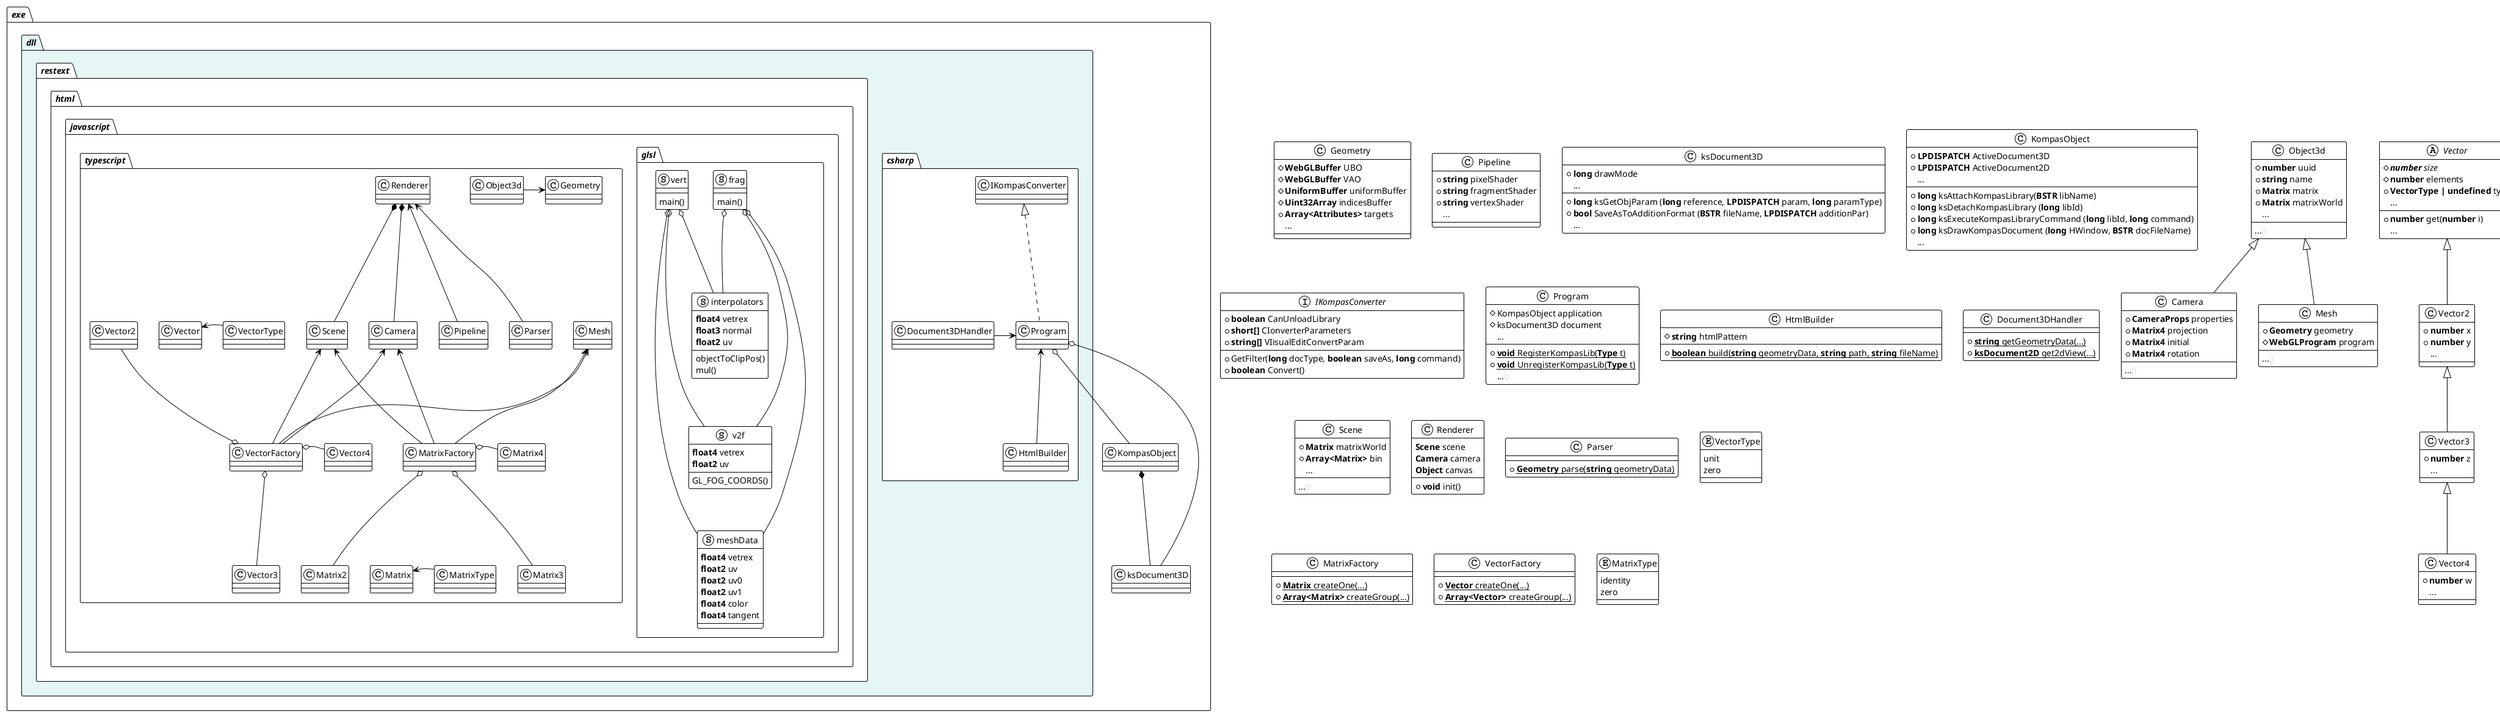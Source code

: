 @startuml idea.class.full

!theme plain
allowmixing

package "<i> exe </i>" {
    KompasObject *-- ksDocument3D

    package "<i> dll </i>" #e5f6f4 {

        package "<i> csharp </i>" {
            Program <-left- Document3DHandler
            Program <-down- HtmlBuilder
            
            Program o-- KompasObject
            Program o-- ksDocument3D 
            IKompasConverter <|.down. Program
        }

        package "<i> restext </i>" {
            
            package "<i> html </i>" {

                package "<i> javascript </i>" {

                    package "<i> glsl </i>" {

                        struct meshData {
                            **float4** vetrex 
                            **float2** uv 
                            **float2** uv0
                            **float2** uv1
                            **float4** color 
                            **float4** tangent 
                        }
                        struct v2f {
                            **float4** vetrex 
                            **float2** uv
                            GL_FOG_COORDS()
                        }
                        struct interpolators {
                            **float4** vetrex 
                            **float3** normal 
                            **float2** uv
                            objectToClipPos()
                            mul()
                        }
                        struct frag {
                            main()
                        }
                        struct vert {
                            main()
                        }

                        frag o-- meshData
                        frag o-- v2f
                        frag o-- interpolators
                        vert o-- meshData
                        vert o-- v2f
                        vert o-- interpolators


                        meshData -[hidden]up-> v2f
                        v2f -[hidden]up-> interpolators
                        interpolators -[hidden]down-> frag
                        frag -[hidden]left-> vert
                    }

                    package "<i> typescript </i>" {
                        class Object3d

                        VectorType -[hidden]left> Vector
                        Vector -[hidden]left> Vector2
                        Vector2 -[hidden]left> Vector3
                        Vector3 -[hidden]left> Vector4
                        Vector4 -[hidden]left> VectorFactory

                        MatrixType -[hidden]left> Matrix
                        Matrix -[hidden]left> Matrix2
                        Matrix2 -[hidden]left> Matrix3
                        Matrix3 -[hidden]left> Matrix4
                        Matrix4 -[hidden]left> MatrixFactory

                        Vector2 --o VectorFactory
                        Vector3 --o VectorFactory
                        Vector4 --o  VectorFactory
                        Matrix2  --o MatrixFactory
                        Matrix3  --o MatrixFactory
                        Matrix4  --o MatrixFactory

                        Renderer *-- Scene
                        Renderer *-- Camera
                        Renderer <-- Parser
                        Renderer <-- Pipeline
                        Geometry <-left- Object3d

                        Camera <-- VectorFactory
                        Camera <-- MatrixFactory

                        Mesh <-- VectorFactory
                        Mesh <-- MatrixFactory

                        Scene <-- VectorFactory
                        Scene <-- MatrixFactory

                        VectorType --> Vector
                        MatrixType --> Matrix
        
                    } 
                }
            }
        }
    }
}

    




class Geometry {
    # **WebGLBuffer** UBO
    # **WebGLBuffer** VAO
    # **UniformBuffer** uniformBuffer
    # **Uint32Array** indicesBuffer
    + **Array<Attributes>** targets
    ...
}
class Pipeline {
    + **string** pixelShader
    + **string** fragmentShader
    + **string** vertexShader
    ...
}


class ksDocument3D {
    + **long** drawMode
    ...

    + **long** ksGetObjParam (**long** reference, **LPDISPATCH** param, **long** paramType)
    + **bool** SaveAsToAdditionFormat (**BSTR** fileName, **LPDISPATCH** additionPar)
    {method} ...
}
class KompasObject {
    + **LPDISPATCH** ActiveDocument3D
    + **LPDISPATCH** ActiveDocument2D
    ...
    + **long** ksAttachKompasLibrary(**BSTR** libName)
    + **long** ksDetachKompasLibrary (**long** libId)
    + **long** ksExecuteKompasLibraryCommand (**long** libId, **long** command)
    + **long** ksDrawKompasDocument (**long** HWindow, **BSTR** docFileName)
    {method} ...
}


interface IKompasConverter {
    + **boolean** CanUnloadLibrary
    + **short[]** CIonverterParameters 
    + GetFilter(**long** docType, **boolean** saveAs, **long** command)
    + **boolean** Convert()
    + **string[]** VIisualEditConvertParam
}
class Program { 
    # KompasObject application
    # ksDocument3D document
    ...
    + {static} **void** RegisterKompasLib(**Type** t)
    + {static} **void** UnregisterKompasLib(**Type** t)
    ...<color:#DDDDDD>()</color>
}
class HtmlBuilder {
    # **string** htmlPattern
    + {static} **boolean** build(**string** geometryData, **string** path, **string** fileName)
}
class Document3DHandler {
    + {static} **string** getGeometryData(...)
    + {static} **ksDocument2D** get2dView(...)
}




class Object3d {
    # **number** uuid
    + **string** name
    + **Matrix** matrix
    + **Matrix** matrixWorld
    ...
    ...<color:#DDDDDD>()</color>
}
class Scene {
    + **Matrix** matrixWorld
    + **Array<Matrix>** bin
    ...
    ...<color:#DDDDDD>()</color>
}
class Camera extends Object3d {
    + **CameraProps** properties
    + **Matrix4** projection
    + **Matrix4** initial
    + **Matrix4** rotation
    ...<color:#DDDDDD>()</color>
}
class Mesh extends Object3d {
    + **Geometry** geometry
    # **WebGLProgram** program
    ...<color:#DDDDDD>()</color>
}





class Renderer {
    **Scene** scene
    **Camera** camera
    **Object** canvas
    + **void** init()
}


class Parser {
    + {static} **Geometry** parse(**string** geometryData)
}

abstract class Vector {
    # {abstract} **number** size
    # **number** elements
    + **VectorType | undefined** type
    ...
    + **number** get(**number** i)
    {method} ...
}
enum VectorType {
    unit
    zero
}
class Vector2 extends Vector {
    + **number** x
    + **number** y
    ...
}
class Vector3 extends Vector2 {
    + **number** z
    ...
}
class Vector4 extends Vector3 {
    + **number** w
    ...
}
class MatrixFactory {
    + {static} **Matrix** createOne(...)
    + {static} **Array<Matrix>** createGroup(...)
}
class VectorFactory {
    + {static} **Vector** createOne(...)
    + {static} **Array<Vector>** createGroup(...)
}

abstract class Matrix {
    # {abstract} **number** size
    # **number** elements
    + **MatrixType | undefined** type 
    
    + **number** get(**number** i, **number** j)
    ...<color:#DDDDDD>()</color>
}
enum MatrixType {
    identity
    zero
}
class Matrix2 extends Matrix {
    + **number** x
    + **number** y
    ...
}
class Matrix3 extends Matrix2 {
    + **number** z
    ...
}
class Matrix4 extends Matrix3 {
    + **number** w
    ...
}

@enduml